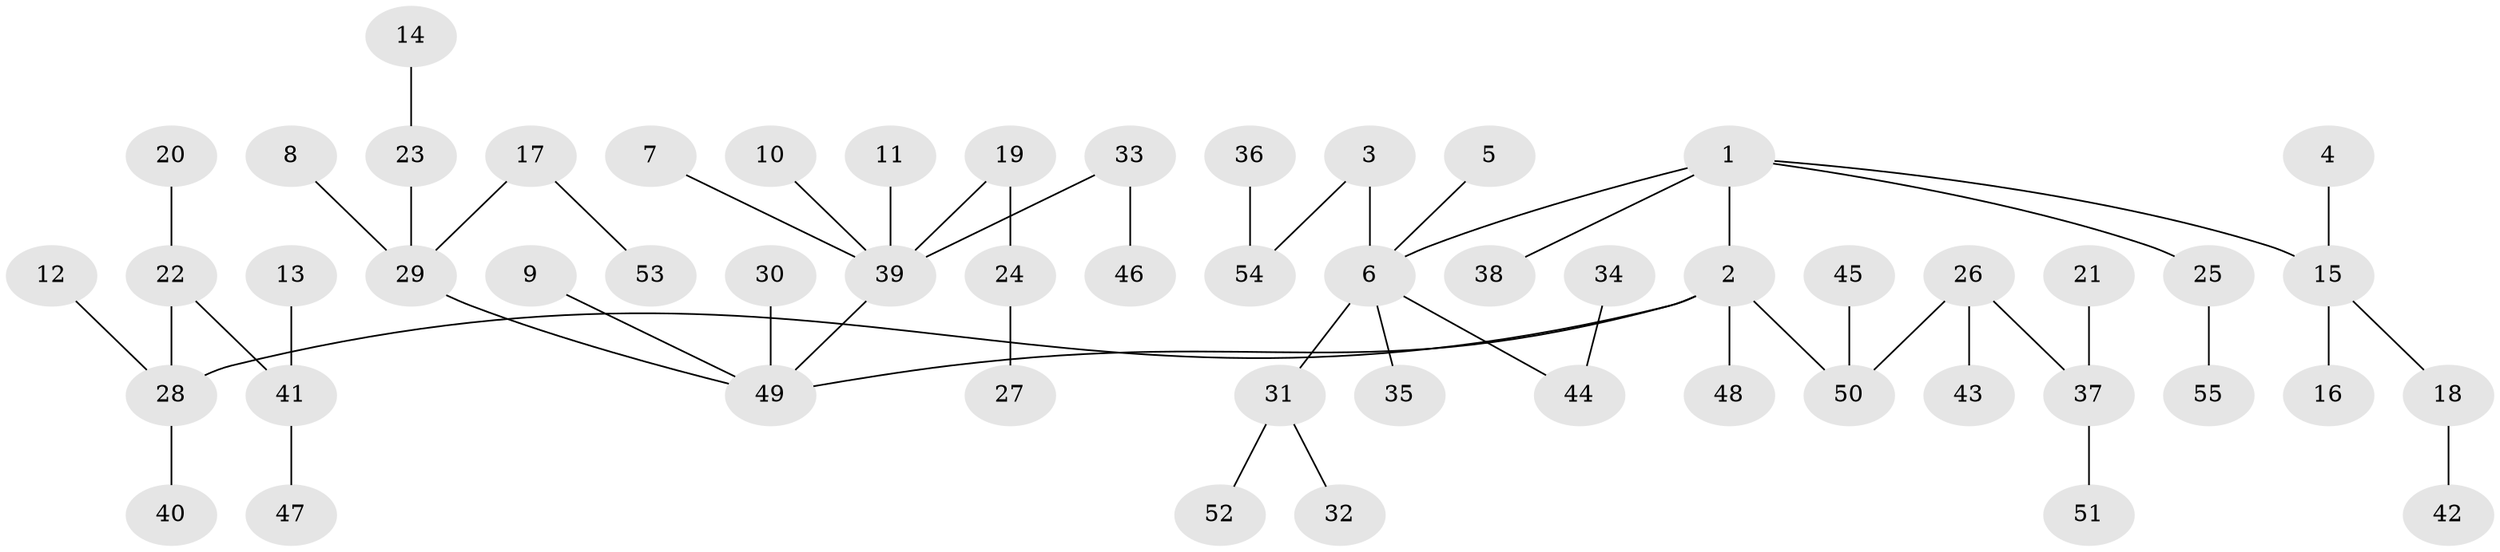 // original degree distribution, {5: 0.03669724770642202, 4: 0.07339449541284404, 2: 0.28440366972477066, 3: 0.13761467889908258, 7: 0.009174311926605505, 1: 0.45871559633027525}
// Generated by graph-tools (version 1.1) at 2025/50/03/09/25 03:50:24]
// undirected, 55 vertices, 54 edges
graph export_dot {
graph [start="1"]
  node [color=gray90,style=filled];
  1;
  2;
  3;
  4;
  5;
  6;
  7;
  8;
  9;
  10;
  11;
  12;
  13;
  14;
  15;
  16;
  17;
  18;
  19;
  20;
  21;
  22;
  23;
  24;
  25;
  26;
  27;
  28;
  29;
  30;
  31;
  32;
  33;
  34;
  35;
  36;
  37;
  38;
  39;
  40;
  41;
  42;
  43;
  44;
  45;
  46;
  47;
  48;
  49;
  50;
  51;
  52;
  53;
  54;
  55;
  1 -- 2 [weight=1.0];
  1 -- 6 [weight=1.0];
  1 -- 15 [weight=1.0];
  1 -- 25 [weight=1.0];
  1 -- 38 [weight=1.0];
  2 -- 28 [weight=1.0];
  2 -- 48 [weight=1.0];
  2 -- 49 [weight=1.0];
  2 -- 50 [weight=1.0];
  3 -- 6 [weight=1.0];
  3 -- 54 [weight=1.0];
  4 -- 15 [weight=1.0];
  5 -- 6 [weight=1.0];
  6 -- 31 [weight=1.0];
  6 -- 35 [weight=1.0];
  6 -- 44 [weight=1.0];
  7 -- 39 [weight=1.0];
  8 -- 29 [weight=1.0];
  9 -- 49 [weight=1.0];
  10 -- 39 [weight=1.0];
  11 -- 39 [weight=1.0];
  12 -- 28 [weight=1.0];
  13 -- 41 [weight=1.0];
  14 -- 23 [weight=1.0];
  15 -- 16 [weight=1.0];
  15 -- 18 [weight=1.0];
  17 -- 29 [weight=1.0];
  17 -- 53 [weight=1.0];
  18 -- 42 [weight=1.0];
  19 -- 24 [weight=1.0];
  19 -- 39 [weight=1.0];
  20 -- 22 [weight=1.0];
  21 -- 37 [weight=1.0];
  22 -- 28 [weight=1.0];
  22 -- 41 [weight=1.0];
  23 -- 29 [weight=1.0];
  24 -- 27 [weight=1.0];
  25 -- 55 [weight=1.0];
  26 -- 37 [weight=1.0];
  26 -- 43 [weight=1.0];
  26 -- 50 [weight=1.0];
  28 -- 40 [weight=1.0];
  29 -- 49 [weight=1.0];
  30 -- 49 [weight=1.0];
  31 -- 32 [weight=1.0];
  31 -- 52 [weight=1.0];
  33 -- 39 [weight=1.0];
  33 -- 46 [weight=1.0];
  34 -- 44 [weight=1.0];
  36 -- 54 [weight=1.0];
  37 -- 51 [weight=1.0];
  39 -- 49 [weight=1.0];
  41 -- 47 [weight=1.0];
  45 -- 50 [weight=1.0];
}
